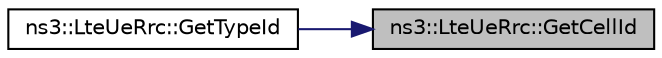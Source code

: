 digraph "ns3::LteUeRrc::GetCellId"
{
 // LATEX_PDF_SIZE
  edge [fontname="Helvetica",fontsize="10",labelfontname="Helvetica",labelfontsize="10"];
  node [fontname="Helvetica",fontsize="10",shape=record];
  rankdir="RL";
  Node1 [label="ns3::LteUeRrc::GetCellId",height=0.2,width=0.4,color="black", fillcolor="grey75", style="filled", fontcolor="black",tooltip=" "];
  Node1 -> Node2 [dir="back",color="midnightblue",fontsize="10",style="solid",fontname="Helvetica"];
  Node2 [label="ns3::LteUeRrc::GetTypeId",height=0.2,width=0.4,color="black", fillcolor="white", style="filled",URL="$classns3_1_1_lte_ue_rrc.html#accc602839ad1d8fda3f50944e4426b57",tooltip="Get the type ID."];
}
